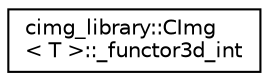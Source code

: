 digraph G
{
  edge [fontname="Helvetica",fontsize="10",labelfontname="Helvetica",labelfontsize="10"];
  node [fontname="Helvetica",fontsize="10",shape=record];
  rankdir="LR";
  Node1 [label="cimg_library::CImg\l\< T \>::_functor3d_int",height=0.2,width=0.4,color="black", fillcolor="white", style="filled",URL="$structcimg__library_1_1_c_img_1_1__functor3d__int.html"];
}
